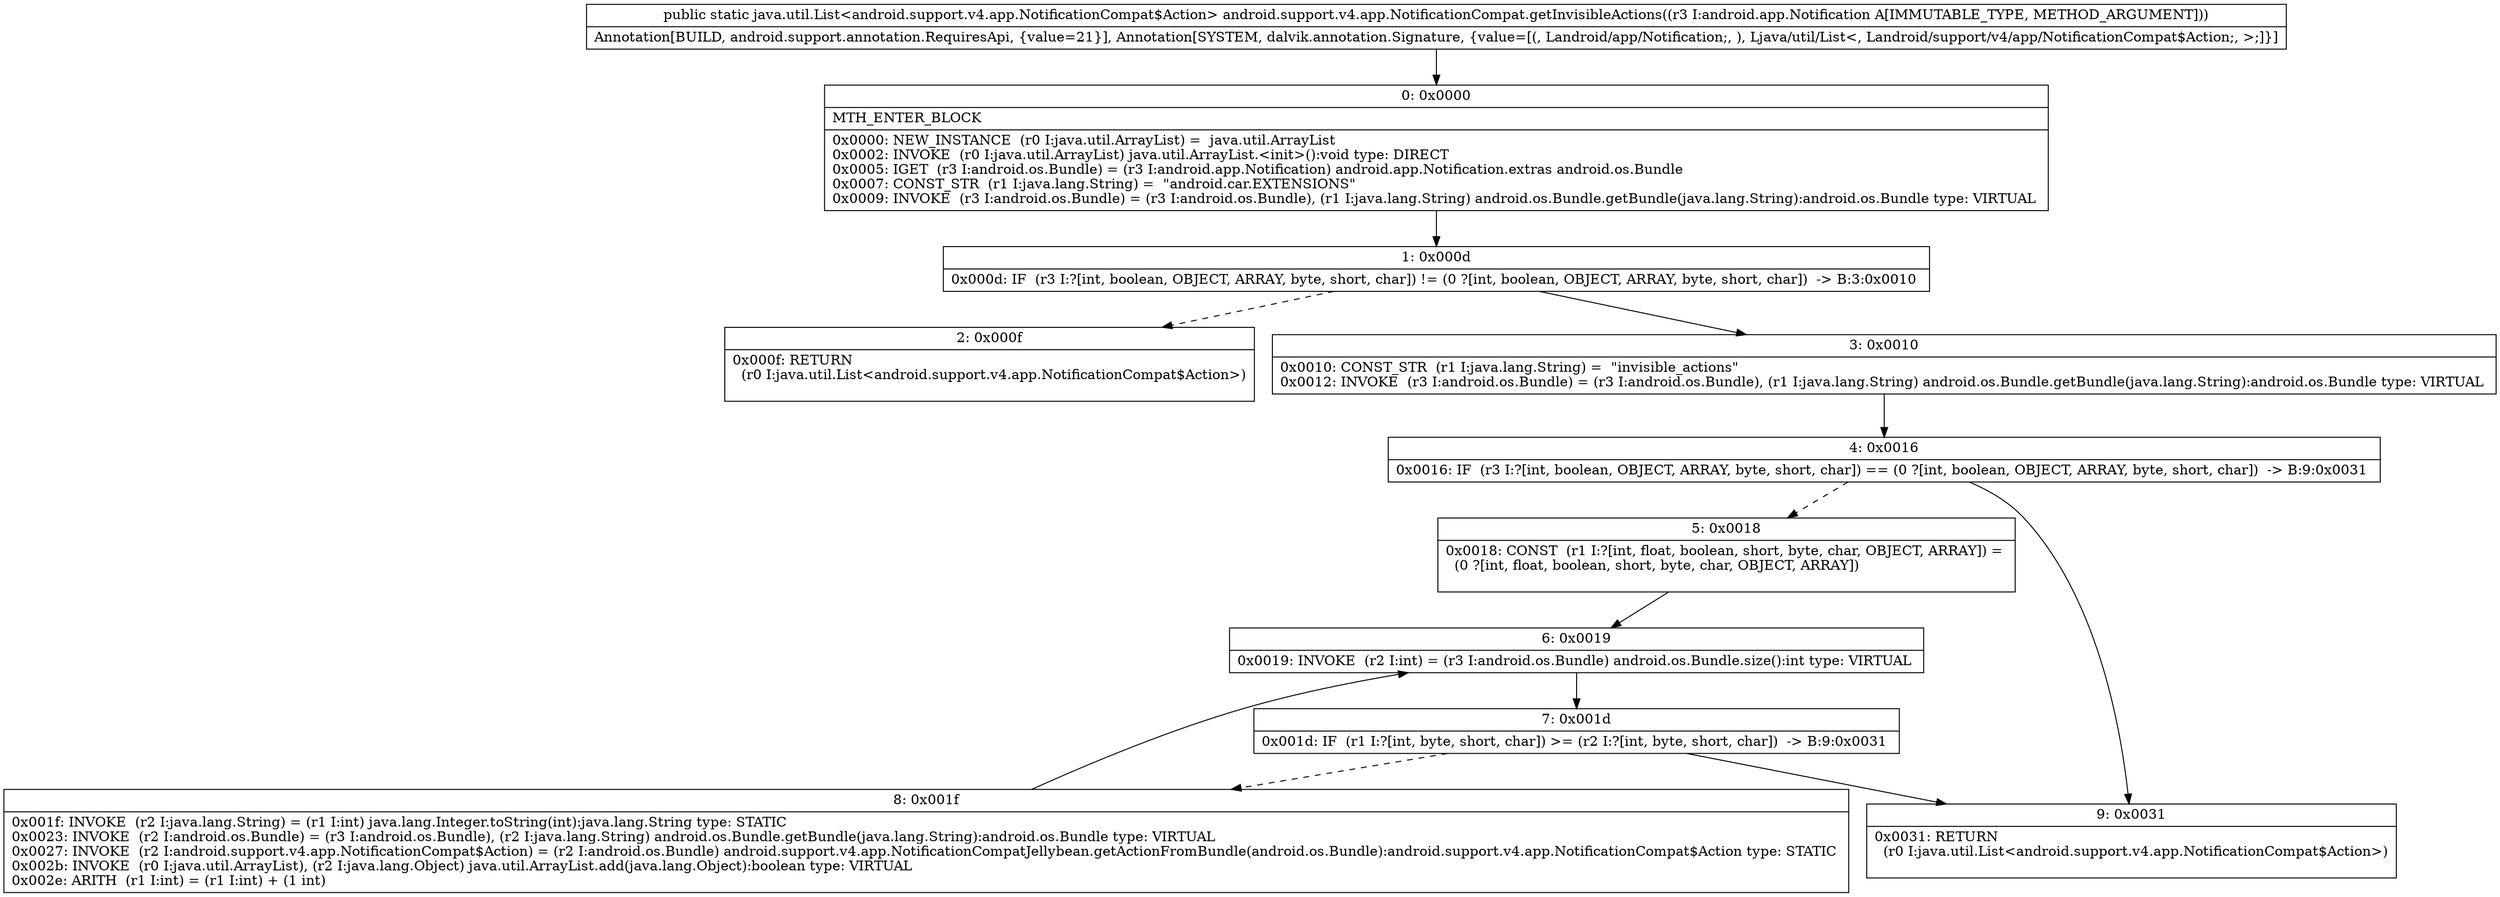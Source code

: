 digraph "CFG forandroid.support.v4.app.NotificationCompat.getInvisibleActions(Landroid\/app\/Notification;)Ljava\/util\/List;" {
Node_0 [shape=record,label="{0\:\ 0x0000|MTH_ENTER_BLOCK\l|0x0000: NEW_INSTANCE  (r0 I:java.util.ArrayList) =  java.util.ArrayList \l0x0002: INVOKE  (r0 I:java.util.ArrayList) java.util.ArrayList.\<init\>():void type: DIRECT \l0x0005: IGET  (r3 I:android.os.Bundle) = (r3 I:android.app.Notification) android.app.Notification.extras android.os.Bundle \l0x0007: CONST_STR  (r1 I:java.lang.String) =  \"android.car.EXTENSIONS\" \l0x0009: INVOKE  (r3 I:android.os.Bundle) = (r3 I:android.os.Bundle), (r1 I:java.lang.String) android.os.Bundle.getBundle(java.lang.String):android.os.Bundle type: VIRTUAL \l}"];
Node_1 [shape=record,label="{1\:\ 0x000d|0x000d: IF  (r3 I:?[int, boolean, OBJECT, ARRAY, byte, short, char]) != (0 ?[int, boolean, OBJECT, ARRAY, byte, short, char])  \-\> B:3:0x0010 \l}"];
Node_2 [shape=record,label="{2\:\ 0x000f|0x000f: RETURN  \l  (r0 I:java.util.List\<android.support.v4.app.NotificationCompat$Action\>)\l \l}"];
Node_3 [shape=record,label="{3\:\ 0x0010|0x0010: CONST_STR  (r1 I:java.lang.String) =  \"invisible_actions\" \l0x0012: INVOKE  (r3 I:android.os.Bundle) = (r3 I:android.os.Bundle), (r1 I:java.lang.String) android.os.Bundle.getBundle(java.lang.String):android.os.Bundle type: VIRTUAL \l}"];
Node_4 [shape=record,label="{4\:\ 0x0016|0x0016: IF  (r3 I:?[int, boolean, OBJECT, ARRAY, byte, short, char]) == (0 ?[int, boolean, OBJECT, ARRAY, byte, short, char])  \-\> B:9:0x0031 \l}"];
Node_5 [shape=record,label="{5\:\ 0x0018|0x0018: CONST  (r1 I:?[int, float, boolean, short, byte, char, OBJECT, ARRAY]) = \l  (0 ?[int, float, boolean, short, byte, char, OBJECT, ARRAY])\l \l}"];
Node_6 [shape=record,label="{6\:\ 0x0019|0x0019: INVOKE  (r2 I:int) = (r3 I:android.os.Bundle) android.os.Bundle.size():int type: VIRTUAL \l}"];
Node_7 [shape=record,label="{7\:\ 0x001d|0x001d: IF  (r1 I:?[int, byte, short, char]) \>= (r2 I:?[int, byte, short, char])  \-\> B:9:0x0031 \l}"];
Node_8 [shape=record,label="{8\:\ 0x001f|0x001f: INVOKE  (r2 I:java.lang.String) = (r1 I:int) java.lang.Integer.toString(int):java.lang.String type: STATIC \l0x0023: INVOKE  (r2 I:android.os.Bundle) = (r3 I:android.os.Bundle), (r2 I:java.lang.String) android.os.Bundle.getBundle(java.lang.String):android.os.Bundle type: VIRTUAL \l0x0027: INVOKE  (r2 I:android.support.v4.app.NotificationCompat$Action) = (r2 I:android.os.Bundle) android.support.v4.app.NotificationCompatJellybean.getActionFromBundle(android.os.Bundle):android.support.v4.app.NotificationCompat$Action type: STATIC \l0x002b: INVOKE  (r0 I:java.util.ArrayList), (r2 I:java.lang.Object) java.util.ArrayList.add(java.lang.Object):boolean type: VIRTUAL \l0x002e: ARITH  (r1 I:int) = (r1 I:int) + (1 int) \l}"];
Node_9 [shape=record,label="{9\:\ 0x0031|0x0031: RETURN  \l  (r0 I:java.util.List\<android.support.v4.app.NotificationCompat$Action\>)\l \l}"];
MethodNode[shape=record,label="{public static java.util.List\<android.support.v4.app.NotificationCompat$Action\> android.support.v4.app.NotificationCompat.getInvisibleActions((r3 I:android.app.Notification A[IMMUTABLE_TYPE, METHOD_ARGUMENT]))  | Annotation[BUILD, android.support.annotation.RequiresApi, \{value=21\}], Annotation[SYSTEM, dalvik.annotation.Signature, \{value=[(, Landroid\/app\/Notification;, ), Ljava\/util\/List\<, Landroid\/support\/v4\/app\/NotificationCompat$Action;, \>;]\}]\l}"];
MethodNode -> Node_0;
Node_0 -> Node_1;
Node_1 -> Node_2[style=dashed];
Node_1 -> Node_3;
Node_3 -> Node_4;
Node_4 -> Node_5[style=dashed];
Node_4 -> Node_9;
Node_5 -> Node_6;
Node_6 -> Node_7;
Node_7 -> Node_8[style=dashed];
Node_7 -> Node_9;
Node_8 -> Node_6;
}

